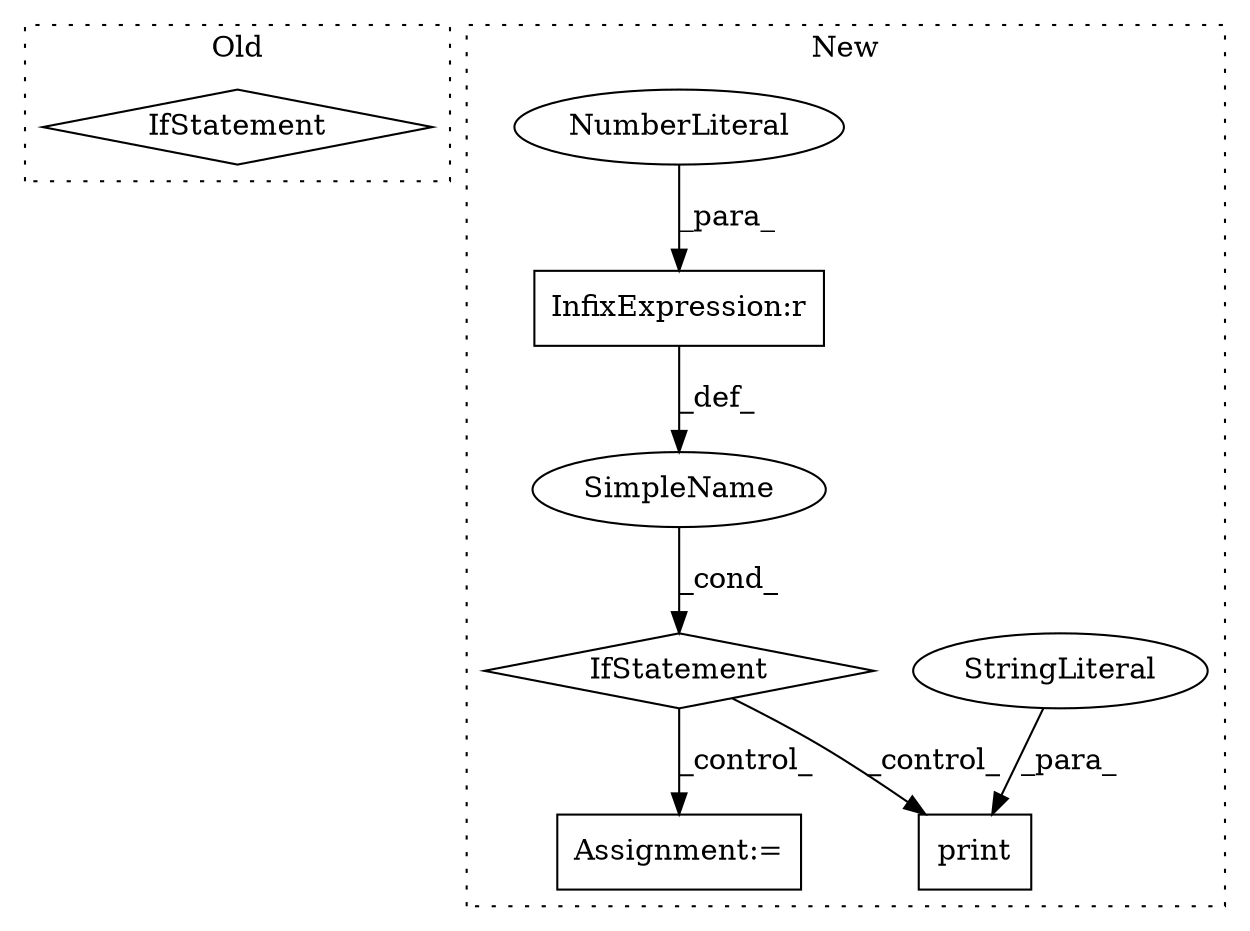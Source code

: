 digraph G {
subgraph cluster0 {
1 [label="IfStatement" a="25" s="629,674" l="4,2" shape="diamond"];
label = "Old";
style="dotted";
}
subgraph cluster1 {
2 [label="print" a="32" s="1440,1473" l="6,1" shape="box"];
3 [label="StringLiteral" a="45" s="1446" l="27" shape="ellipse"];
4 [label="IfStatement" a="25" s="1364,1391" l="4,2" shape="diamond"];
5 [label="SimpleName" a="42" s="" l="" shape="ellipse"];
6 [label="InfixExpression:r" a="27" s="1387" l="3" shape="box"];
7 [label="NumberLiteral" a="34" s="1390" l="1" shape="ellipse"];
8 [label="Assignment:=" a="7" s="1487" l="1" shape="box"];
label = "New";
style="dotted";
}
3 -> 2 [label="_para_"];
4 -> 8 [label="_control_"];
4 -> 2 [label="_control_"];
5 -> 4 [label="_cond_"];
6 -> 5 [label="_def_"];
7 -> 6 [label="_para_"];
}